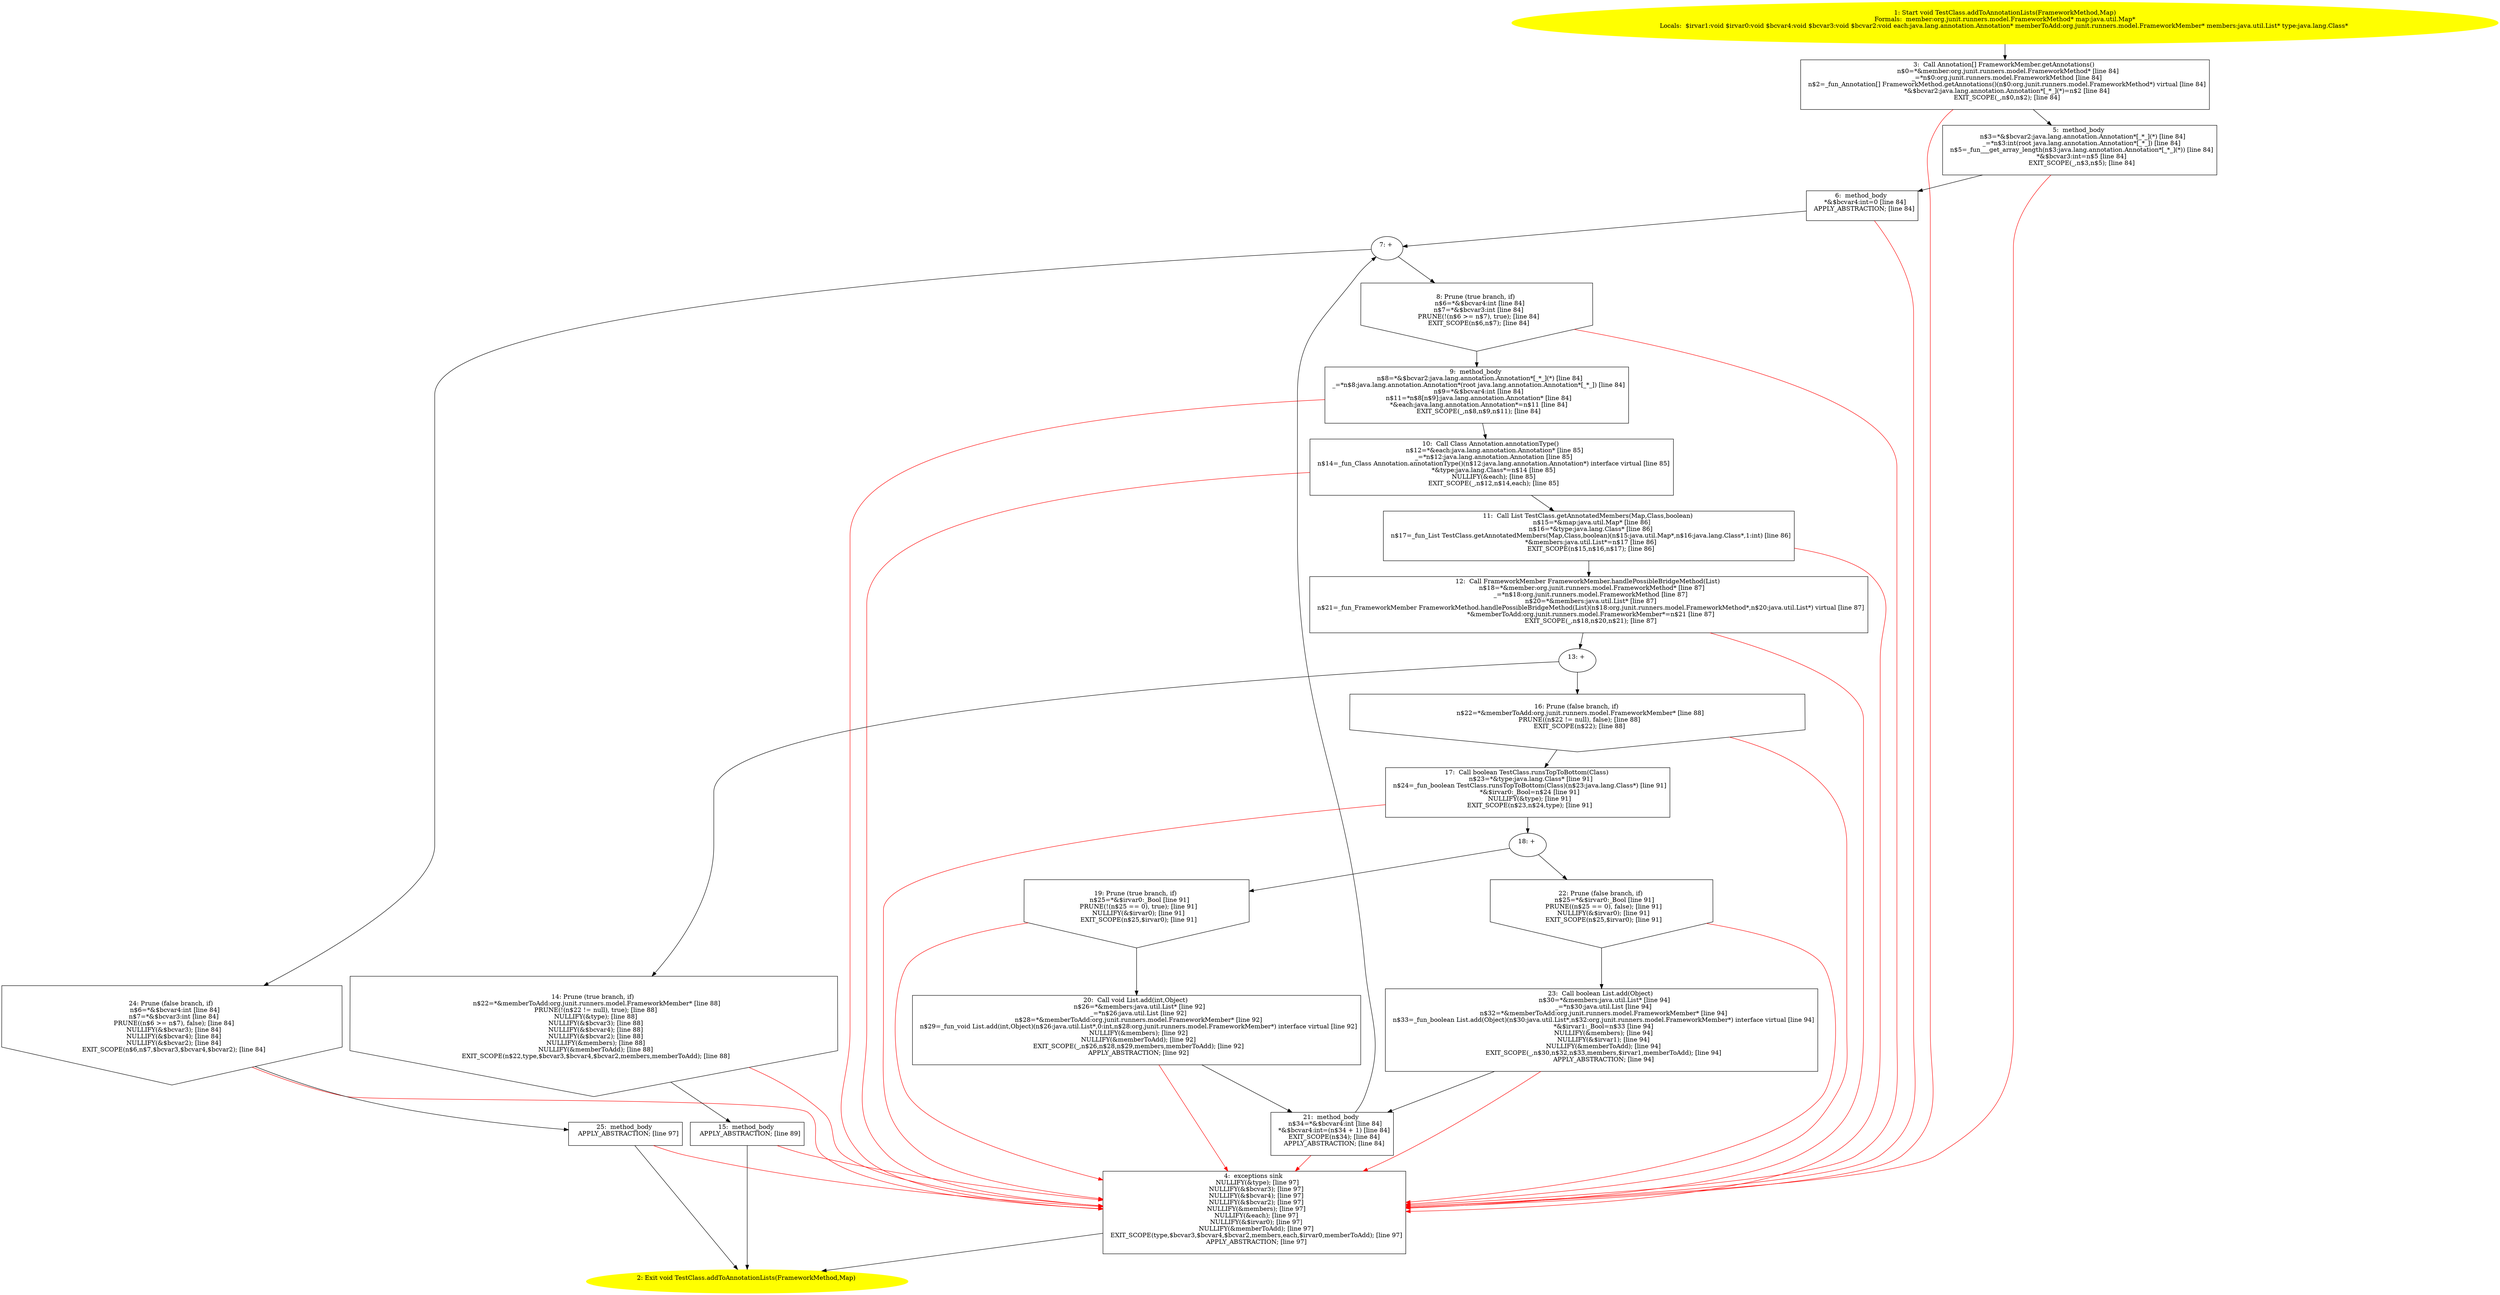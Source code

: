/* @generated */
digraph cfg {
"org.junit.runners.model.TestClass.addToAnnotationLists(org.junit.runners.model.FrameworkMethod,java..eba59d127424278a19bb66f8b687f237_1" [label="1: Start void TestClass.addToAnnotationLists(FrameworkMethod,Map)\nFormals:  member:org.junit.runners.model.FrameworkMethod* map:java.util.Map*\nLocals:  $irvar1:void $irvar0:void $bcvar4:void $bcvar3:void $bcvar2:void each:java.lang.annotation.Annotation* memberToAdd:org.junit.runners.model.FrameworkMember* members:java.util.List* type:java.lang.Class* \n  " color=yellow style=filled]
	

	 "org.junit.runners.model.TestClass.addToAnnotationLists(org.junit.runners.model.FrameworkMethod,java..eba59d127424278a19bb66f8b687f237_1" -> "org.junit.runners.model.TestClass.addToAnnotationLists(org.junit.runners.model.FrameworkMethod,java..eba59d127424278a19bb66f8b687f237_3" ;
"org.junit.runners.model.TestClass.addToAnnotationLists(org.junit.runners.model.FrameworkMethod,java..eba59d127424278a19bb66f8b687f237_2" [label="2: Exit void TestClass.addToAnnotationLists(FrameworkMethod,Map) \n  " color=yellow style=filled]
	

"org.junit.runners.model.TestClass.addToAnnotationLists(org.junit.runners.model.FrameworkMethod,java..eba59d127424278a19bb66f8b687f237_3" [label="3:  Call Annotation[] FrameworkMember.getAnnotations() \n   n$0=*&member:org.junit.runners.model.FrameworkMethod* [line 84]\n  _=*n$0:org.junit.runners.model.FrameworkMethod [line 84]\n  n$2=_fun_Annotation[] FrameworkMethod.getAnnotations()(n$0:org.junit.runners.model.FrameworkMethod*) virtual [line 84]\n  *&$bcvar2:java.lang.annotation.Annotation*[_*_](*)=n$2 [line 84]\n  EXIT_SCOPE(_,n$0,n$2); [line 84]\n " shape="box"]
	

	 "org.junit.runners.model.TestClass.addToAnnotationLists(org.junit.runners.model.FrameworkMethod,java..eba59d127424278a19bb66f8b687f237_3" -> "org.junit.runners.model.TestClass.addToAnnotationLists(org.junit.runners.model.FrameworkMethod,java..eba59d127424278a19bb66f8b687f237_5" ;
	 "org.junit.runners.model.TestClass.addToAnnotationLists(org.junit.runners.model.FrameworkMethod,java..eba59d127424278a19bb66f8b687f237_3" -> "org.junit.runners.model.TestClass.addToAnnotationLists(org.junit.runners.model.FrameworkMethod,java..eba59d127424278a19bb66f8b687f237_4" [color="red" ];
"org.junit.runners.model.TestClass.addToAnnotationLists(org.junit.runners.model.FrameworkMethod,java..eba59d127424278a19bb66f8b687f237_4" [label="4:  exceptions sink \n   NULLIFY(&type); [line 97]\n  NULLIFY(&$bcvar3); [line 97]\n  NULLIFY(&$bcvar4); [line 97]\n  NULLIFY(&$bcvar2); [line 97]\n  NULLIFY(&members); [line 97]\n  NULLIFY(&each); [line 97]\n  NULLIFY(&$irvar0); [line 97]\n  NULLIFY(&memberToAdd); [line 97]\n  EXIT_SCOPE(type,$bcvar3,$bcvar4,$bcvar2,members,each,$irvar0,memberToAdd); [line 97]\n  APPLY_ABSTRACTION; [line 97]\n " shape="box"]
	

	 "org.junit.runners.model.TestClass.addToAnnotationLists(org.junit.runners.model.FrameworkMethod,java..eba59d127424278a19bb66f8b687f237_4" -> "org.junit.runners.model.TestClass.addToAnnotationLists(org.junit.runners.model.FrameworkMethod,java..eba59d127424278a19bb66f8b687f237_2" ;
"org.junit.runners.model.TestClass.addToAnnotationLists(org.junit.runners.model.FrameworkMethod,java..eba59d127424278a19bb66f8b687f237_5" [label="5:  method_body \n   n$3=*&$bcvar2:java.lang.annotation.Annotation*[_*_](*) [line 84]\n  _=*n$3:int(root java.lang.annotation.Annotation*[_*_]) [line 84]\n  n$5=_fun___get_array_length(n$3:java.lang.annotation.Annotation*[_*_](*)) [line 84]\n  *&$bcvar3:int=n$5 [line 84]\n  EXIT_SCOPE(_,n$3,n$5); [line 84]\n " shape="box"]
	

	 "org.junit.runners.model.TestClass.addToAnnotationLists(org.junit.runners.model.FrameworkMethod,java..eba59d127424278a19bb66f8b687f237_5" -> "org.junit.runners.model.TestClass.addToAnnotationLists(org.junit.runners.model.FrameworkMethod,java..eba59d127424278a19bb66f8b687f237_6" ;
	 "org.junit.runners.model.TestClass.addToAnnotationLists(org.junit.runners.model.FrameworkMethod,java..eba59d127424278a19bb66f8b687f237_5" -> "org.junit.runners.model.TestClass.addToAnnotationLists(org.junit.runners.model.FrameworkMethod,java..eba59d127424278a19bb66f8b687f237_4" [color="red" ];
"org.junit.runners.model.TestClass.addToAnnotationLists(org.junit.runners.model.FrameworkMethod,java..eba59d127424278a19bb66f8b687f237_6" [label="6:  method_body \n   *&$bcvar4:int=0 [line 84]\n  APPLY_ABSTRACTION; [line 84]\n " shape="box"]
	

	 "org.junit.runners.model.TestClass.addToAnnotationLists(org.junit.runners.model.FrameworkMethod,java..eba59d127424278a19bb66f8b687f237_6" -> "org.junit.runners.model.TestClass.addToAnnotationLists(org.junit.runners.model.FrameworkMethod,java..eba59d127424278a19bb66f8b687f237_7" ;
	 "org.junit.runners.model.TestClass.addToAnnotationLists(org.junit.runners.model.FrameworkMethod,java..eba59d127424278a19bb66f8b687f237_6" -> "org.junit.runners.model.TestClass.addToAnnotationLists(org.junit.runners.model.FrameworkMethod,java..eba59d127424278a19bb66f8b687f237_4" [color="red" ];
"org.junit.runners.model.TestClass.addToAnnotationLists(org.junit.runners.model.FrameworkMethod,java..eba59d127424278a19bb66f8b687f237_7" [label="7: + \n  " ]
	

	 "org.junit.runners.model.TestClass.addToAnnotationLists(org.junit.runners.model.FrameworkMethod,java..eba59d127424278a19bb66f8b687f237_7" -> "org.junit.runners.model.TestClass.addToAnnotationLists(org.junit.runners.model.FrameworkMethod,java..eba59d127424278a19bb66f8b687f237_8" ;
	 "org.junit.runners.model.TestClass.addToAnnotationLists(org.junit.runners.model.FrameworkMethod,java..eba59d127424278a19bb66f8b687f237_7" -> "org.junit.runners.model.TestClass.addToAnnotationLists(org.junit.runners.model.FrameworkMethod,java..eba59d127424278a19bb66f8b687f237_24" ;
"org.junit.runners.model.TestClass.addToAnnotationLists(org.junit.runners.model.FrameworkMethod,java..eba59d127424278a19bb66f8b687f237_8" [label="8: Prune (true branch, if) \n   n$6=*&$bcvar4:int [line 84]\n  n$7=*&$bcvar3:int [line 84]\n  PRUNE(!(n$6 >= n$7), true); [line 84]\n  EXIT_SCOPE(n$6,n$7); [line 84]\n " shape="invhouse"]
	

	 "org.junit.runners.model.TestClass.addToAnnotationLists(org.junit.runners.model.FrameworkMethod,java..eba59d127424278a19bb66f8b687f237_8" -> "org.junit.runners.model.TestClass.addToAnnotationLists(org.junit.runners.model.FrameworkMethod,java..eba59d127424278a19bb66f8b687f237_9" ;
	 "org.junit.runners.model.TestClass.addToAnnotationLists(org.junit.runners.model.FrameworkMethod,java..eba59d127424278a19bb66f8b687f237_8" -> "org.junit.runners.model.TestClass.addToAnnotationLists(org.junit.runners.model.FrameworkMethod,java..eba59d127424278a19bb66f8b687f237_4" [color="red" ];
"org.junit.runners.model.TestClass.addToAnnotationLists(org.junit.runners.model.FrameworkMethod,java..eba59d127424278a19bb66f8b687f237_9" [label="9:  method_body \n   n$8=*&$bcvar2:java.lang.annotation.Annotation*[_*_](*) [line 84]\n  _=*n$8:java.lang.annotation.Annotation*(root java.lang.annotation.Annotation*[_*_]) [line 84]\n  n$9=*&$bcvar4:int [line 84]\n  n$11=*n$8[n$9]:java.lang.annotation.Annotation* [line 84]\n  *&each:java.lang.annotation.Annotation*=n$11 [line 84]\n  EXIT_SCOPE(_,n$8,n$9,n$11); [line 84]\n " shape="box"]
	

	 "org.junit.runners.model.TestClass.addToAnnotationLists(org.junit.runners.model.FrameworkMethod,java..eba59d127424278a19bb66f8b687f237_9" -> "org.junit.runners.model.TestClass.addToAnnotationLists(org.junit.runners.model.FrameworkMethod,java..eba59d127424278a19bb66f8b687f237_10" ;
	 "org.junit.runners.model.TestClass.addToAnnotationLists(org.junit.runners.model.FrameworkMethod,java..eba59d127424278a19bb66f8b687f237_9" -> "org.junit.runners.model.TestClass.addToAnnotationLists(org.junit.runners.model.FrameworkMethod,java..eba59d127424278a19bb66f8b687f237_4" [color="red" ];
"org.junit.runners.model.TestClass.addToAnnotationLists(org.junit.runners.model.FrameworkMethod,java..eba59d127424278a19bb66f8b687f237_10" [label="10:  Call Class Annotation.annotationType() \n   n$12=*&each:java.lang.annotation.Annotation* [line 85]\n  _=*n$12:java.lang.annotation.Annotation [line 85]\n  n$14=_fun_Class Annotation.annotationType()(n$12:java.lang.annotation.Annotation*) interface virtual [line 85]\n  *&type:java.lang.Class*=n$14 [line 85]\n  NULLIFY(&each); [line 85]\n  EXIT_SCOPE(_,n$12,n$14,each); [line 85]\n " shape="box"]
	

	 "org.junit.runners.model.TestClass.addToAnnotationLists(org.junit.runners.model.FrameworkMethod,java..eba59d127424278a19bb66f8b687f237_10" -> "org.junit.runners.model.TestClass.addToAnnotationLists(org.junit.runners.model.FrameworkMethod,java..eba59d127424278a19bb66f8b687f237_11" ;
	 "org.junit.runners.model.TestClass.addToAnnotationLists(org.junit.runners.model.FrameworkMethod,java..eba59d127424278a19bb66f8b687f237_10" -> "org.junit.runners.model.TestClass.addToAnnotationLists(org.junit.runners.model.FrameworkMethod,java..eba59d127424278a19bb66f8b687f237_4" [color="red" ];
"org.junit.runners.model.TestClass.addToAnnotationLists(org.junit.runners.model.FrameworkMethod,java..eba59d127424278a19bb66f8b687f237_11" [label="11:  Call List TestClass.getAnnotatedMembers(Map,Class,boolean) \n   n$15=*&map:java.util.Map* [line 86]\n  n$16=*&type:java.lang.Class* [line 86]\n  n$17=_fun_List TestClass.getAnnotatedMembers(Map,Class,boolean)(n$15:java.util.Map*,n$16:java.lang.Class*,1:int) [line 86]\n  *&members:java.util.List*=n$17 [line 86]\n  EXIT_SCOPE(n$15,n$16,n$17); [line 86]\n " shape="box"]
	

	 "org.junit.runners.model.TestClass.addToAnnotationLists(org.junit.runners.model.FrameworkMethod,java..eba59d127424278a19bb66f8b687f237_11" -> "org.junit.runners.model.TestClass.addToAnnotationLists(org.junit.runners.model.FrameworkMethod,java..eba59d127424278a19bb66f8b687f237_12" ;
	 "org.junit.runners.model.TestClass.addToAnnotationLists(org.junit.runners.model.FrameworkMethod,java..eba59d127424278a19bb66f8b687f237_11" -> "org.junit.runners.model.TestClass.addToAnnotationLists(org.junit.runners.model.FrameworkMethod,java..eba59d127424278a19bb66f8b687f237_4" [color="red" ];
"org.junit.runners.model.TestClass.addToAnnotationLists(org.junit.runners.model.FrameworkMethod,java..eba59d127424278a19bb66f8b687f237_12" [label="12:  Call FrameworkMember FrameworkMember.handlePossibleBridgeMethod(List) \n   n$18=*&member:org.junit.runners.model.FrameworkMethod* [line 87]\n  _=*n$18:org.junit.runners.model.FrameworkMethod [line 87]\n  n$20=*&members:java.util.List* [line 87]\n  n$21=_fun_FrameworkMember FrameworkMethod.handlePossibleBridgeMethod(List)(n$18:org.junit.runners.model.FrameworkMethod*,n$20:java.util.List*) virtual [line 87]\n  *&memberToAdd:org.junit.runners.model.FrameworkMember*=n$21 [line 87]\n  EXIT_SCOPE(_,n$18,n$20,n$21); [line 87]\n " shape="box"]
	

	 "org.junit.runners.model.TestClass.addToAnnotationLists(org.junit.runners.model.FrameworkMethod,java..eba59d127424278a19bb66f8b687f237_12" -> "org.junit.runners.model.TestClass.addToAnnotationLists(org.junit.runners.model.FrameworkMethod,java..eba59d127424278a19bb66f8b687f237_13" ;
	 "org.junit.runners.model.TestClass.addToAnnotationLists(org.junit.runners.model.FrameworkMethod,java..eba59d127424278a19bb66f8b687f237_12" -> "org.junit.runners.model.TestClass.addToAnnotationLists(org.junit.runners.model.FrameworkMethod,java..eba59d127424278a19bb66f8b687f237_4" [color="red" ];
"org.junit.runners.model.TestClass.addToAnnotationLists(org.junit.runners.model.FrameworkMethod,java..eba59d127424278a19bb66f8b687f237_13" [label="13: + \n  " ]
	

	 "org.junit.runners.model.TestClass.addToAnnotationLists(org.junit.runners.model.FrameworkMethod,java..eba59d127424278a19bb66f8b687f237_13" -> "org.junit.runners.model.TestClass.addToAnnotationLists(org.junit.runners.model.FrameworkMethod,java..eba59d127424278a19bb66f8b687f237_14" ;
	 "org.junit.runners.model.TestClass.addToAnnotationLists(org.junit.runners.model.FrameworkMethod,java..eba59d127424278a19bb66f8b687f237_13" -> "org.junit.runners.model.TestClass.addToAnnotationLists(org.junit.runners.model.FrameworkMethod,java..eba59d127424278a19bb66f8b687f237_16" ;
"org.junit.runners.model.TestClass.addToAnnotationLists(org.junit.runners.model.FrameworkMethod,java..eba59d127424278a19bb66f8b687f237_14" [label="14: Prune (true branch, if) \n   n$22=*&memberToAdd:org.junit.runners.model.FrameworkMember* [line 88]\n  PRUNE(!(n$22 != null), true); [line 88]\n  NULLIFY(&type); [line 88]\n  NULLIFY(&$bcvar3); [line 88]\n  NULLIFY(&$bcvar4); [line 88]\n  NULLIFY(&$bcvar2); [line 88]\n  NULLIFY(&members); [line 88]\n  NULLIFY(&memberToAdd); [line 88]\n  EXIT_SCOPE(n$22,type,$bcvar3,$bcvar4,$bcvar2,members,memberToAdd); [line 88]\n " shape="invhouse"]
	

	 "org.junit.runners.model.TestClass.addToAnnotationLists(org.junit.runners.model.FrameworkMethod,java..eba59d127424278a19bb66f8b687f237_14" -> "org.junit.runners.model.TestClass.addToAnnotationLists(org.junit.runners.model.FrameworkMethod,java..eba59d127424278a19bb66f8b687f237_15" ;
	 "org.junit.runners.model.TestClass.addToAnnotationLists(org.junit.runners.model.FrameworkMethod,java..eba59d127424278a19bb66f8b687f237_14" -> "org.junit.runners.model.TestClass.addToAnnotationLists(org.junit.runners.model.FrameworkMethod,java..eba59d127424278a19bb66f8b687f237_4" [color="red" ];
"org.junit.runners.model.TestClass.addToAnnotationLists(org.junit.runners.model.FrameworkMethod,java..eba59d127424278a19bb66f8b687f237_15" [label="15:  method_body \n   APPLY_ABSTRACTION; [line 89]\n " shape="box"]
	

	 "org.junit.runners.model.TestClass.addToAnnotationLists(org.junit.runners.model.FrameworkMethod,java..eba59d127424278a19bb66f8b687f237_15" -> "org.junit.runners.model.TestClass.addToAnnotationLists(org.junit.runners.model.FrameworkMethod,java..eba59d127424278a19bb66f8b687f237_2" ;
	 "org.junit.runners.model.TestClass.addToAnnotationLists(org.junit.runners.model.FrameworkMethod,java..eba59d127424278a19bb66f8b687f237_15" -> "org.junit.runners.model.TestClass.addToAnnotationLists(org.junit.runners.model.FrameworkMethod,java..eba59d127424278a19bb66f8b687f237_4" [color="red" ];
"org.junit.runners.model.TestClass.addToAnnotationLists(org.junit.runners.model.FrameworkMethod,java..eba59d127424278a19bb66f8b687f237_16" [label="16: Prune (false branch, if) \n   n$22=*&memberToAdd:org.junit.runners.model.FrameworkMember* [line 88]\n  PRUNE((n$22 != null), false); [line 88]\n  EXIT_SCOPE(n$22); [line 88]\n " shape="invhouse"]
	

	 "org.junit.runners.model.TestClass.addToAnnotationLists(org.junit.runners.model.FrameworkMethod,java..eba59d127424278a19bb66f8b687f237_16" -> "org.junit.runners.model.TestClass.addToAnnotationLists(org.junit.runners.model.FrameworkMethod,java..eba59d127424278a19bb66f8b687f237_17" ;
	 "org.junit.runners.model.TestClass.addToAnnotationLists(org.junit.runners.model.FrameworkMethod,java..eba59d127424278a19bb66f8b687f237_16" -> "org.junit.runners.model.TestClass.addToAnnotationLists(org.junit.runners.model.FrameworkMethod,java..eba59d127424278a19bb66f8b687f237_4" [color="red" ];
"org.junit.runners.model.TestClass.addToAnnotationLists(org.junit.runners.model.FrameworkMethod,java..eba59d127424278a19bb66f8b687f237_17" [label="17:  Call boolean TestClass.runsTopToBottom(Class) \n   n$23=*&type:java.lang.Class* [line 91]\n  n$24=_fun_boolean TestClass.runsTopToBottom(Class)(n$23:java.lang.Class*) [line 91]\n  *&$irvar0:_Bool=n$24 [line 91]\n  NULLIFY(&type); [line 91]\n  EXIT_SCOPE(n$23,n$24,type); [line 91]\n " shape="box"]
	

	 "org.junit.runners.model.TestClass.addToAnnotationLists(org.junit.runners.model.FrameworkMethod,java..eba59d127424278a19bb66f8b687f237_17" -> "org.junit.runners.model.TestClass.addToAnnotationLists(org.junit.runners.model.FrameworkMethod,java..eba59d127424278a19bb66f8b687f237_18" ;
	 "org.junit.runners.model.TestClass.addToAnnotationLists(org.junit.runners.model.FrameworkMethod,java..eba59d127424278a19bb66f8b687f237_17" -> "org.junit.runners.model.TestClass.addToAnnotationLists(org.junit.runners.model.FrameworkMethod,java..eba59d127424278a19bb66f8b687f237_4" [color="red" ];
"org.junit.runners.model.TestClass.addToAnnotationLists(org.junit.runners.model.FrameworkMethod,java..eba59d127424278a19bb66f8b687f237_18" [label="18: + \n  " ]
	

	 "org.junit.runners.model.TestClass.addToAnnotationLists(org.junit.runners.model.FrameworkMethod,java..eba59d127424278a19bb66f8b687f237_18" -> "org.junit.runners.model.TestClass.addToAnnotationLists(org.junit.runners.model.FrameworkMethod,java..eba59d127424278a19bb66f8b687f237_19" ;
	 "org.junit.runners.model.TestClass.addToAnnotationLists(org.junit.runners.model.FrameworkMethod,java..eba59d127424278a19bb66f8b687f237_18" -> "org.junit.runners.model.TestClass.addToAnnotationLists(org.junit.runners.model.FrameworkMethod,java..eba59d127424278a19bb66f8b687f237_22" ;
"org.junit.runners.model.TestClass.addToAnnotationLists(org.junit.runners.model.FrameworkMethod,java..eba59d127424278a19bb66f8b687f237_19" [label="19: Prune (true branch, if) \n   n$25=*&$irvar0:_Bool [line 91]\n  PRUNE(!(n$25 == 0), true); [line 91]\n  NULLIFY(&$irvar0); [line 91]\n  EXIT_SCOPE(n$25,$irvar0); [line 91]\n " shape="invhouse"]
	

	 "org.junit.runners.model.TestClass.addToAnnotationLists(org.junit.runners.model.FrameworkMethod,java..eba59d127424278a19bb66f8b687f237_19" -> "org.junit.runners.model.TestClass.addToAnnotationLists(org.junit.runners.model.FrameworkMethod,java..eba59d127424278a19bb66f8b687f237_20" ;
	 "org.junit.runners.model.TestClass.addToAnnotationLists(org.junit.runners.model.FrameworkMethod,java..eba59d127424278a19bb66f8b687f237_19" -> "org.junit.runners.model.TestClass.addToAnnotationLists(org.junit.runners.model.FrameworkMethod,java..eba59d127424278a19bb66f8b687f237_4" [color="red" ];
"org.junit.runners.model.TestClass.addToAnnotationLists(org.junit.runners.model.FrameworkMethod,java..eba59d127424278a19bb66f8b687f237_20" [label="20:  Call void List.add(int,Object) \n   n$26=*&members:java.util.List* [line 92]\n  _=*n$26:java.util.List [line 92]\n  n$28=*&memberToAdd:org.junit.runners.model.FrameworkMember* [line 92]\n  n$29=_fun_void List.add(int,Object)(n$26:java.util.List*,0:int,n$28:org.junit.runners.model.FrameworkMember*) interface virtual [line 92]\n  NULLIFY(&members); [line 92]\n  NULLIFY(&memberToAdd); [line 92]\n  EXIT_SCOPE(_,n$26,n$28,n$29,members,memberToAdd); [line 92]\n  APPLY_ABSTRACTION; [line 92]\n " shape="box"]
	

	 "org.junit.runners.model.TestClass.addToAnnotationLists(org.junit.runners.model.FrameworkMethod,java..eba59d127424278a19bb66f8b687f237_20" -> "org.junit.runners.model.TestClass.addToAnnotationLists(org.junit.runners.model.FrameworkMethod,java..eba59d127424278a19bb66f8b687f237_21" ;
	 "org.junit.runners.model.TestClass.addToAnnotationLists(org.junit.runners.model.FrameworkMethod,java..eba59d127424278a19bb66f8b687f237_20" -> "org.junit.runners.model.TestClass.addToAnnotationLists(org.junit.runners.model.FrameworkMethod,java..eba59d127424278a19bb66f8b687f237_4" [color="red" ];
"org.junit.runners.model.TestClass.addToAnnotationLists(org.junit.runners.model.FrameworkMethod,java..eba59d127424278a19bb66f8b687f237_21" [label="21:  method_body \n   n$34=*&$bcvar4:int [line 84]\n  *&$bcvar4:int=(n$34 + 1) [line 84]\n  EXIT_SCOPE(n$34); [line 84]\n  APPLY_ABSTRACTION; [line 84]\n " shape="box"]
	

	 "org.junit.runners.model.TestClass.addToAnnotationLists(org.junit.runners.model.FrameworkMethod,java..eba59d127424278a19bb66f8b687f237_21" -> "org.junit.runners.model.TestClass.addToAnnotationLists(org.junit.runners.model.FrameworkMethod,java..eba59d127424278a19bb66f8b687f237_7" ;
	 "org.junit.runners.model.TestClass.addToAnnotationLists(org.junit.runners.model.FrameworkMethod,java..eba59d127424278a19bb66f8b687f237_21" -> "org.junit.runners.model.TestClass.addToAnnotationLists(org.junit.runners.model.FrameworkMethod,java..eba59d127424278a19bb66f8b687f237_4" [color="red" ];
"org.junit.runners.model.TestClass.addToAnnotationLists(org.junit.runners.model.FrameworkMethod,java..eba59d127424278a19bb66f8b687f237_22" [label="22: Prune (false branch, if) \n   n$25=*&$irvar0:_Bool [line 91]\n  PRUNE((n$25 == 0), false); [line 91]\n  NULLIFY(&$irvar0); [line 91]\n  EXIT_SCOPE(n$25,$irvar0); [line 91]\n " shape="invhouse"]
	

	 "org.junit.runners.model.TestClass.addToAnnotationLists(org.junit.runners.model.FrameworkMethod,java..eba59d127424278a19bb66f8b687f237_22" -> "org.junit.runners.model.TestClass.addToAnnotationLists(org.junit.runners.model.FrameworkMethod,java..eba59d127424278a19bb66f8b687f237_23" ;
	 "org.junit.runners.model.TestClass.addToAnnotationLists(org.junit.runners.model.FrameworkMethod,java..eba59d127424278a19bb66f8b687f237_22" -> "org.junit.runners.model.TestClass.addToAnnotationLists(org.junit.runners.model.FrameworkMethod,java..eba59d127424278a19bb66f8b687f237_4" [color="red" ];
"org.junit.runners.model.TestClass.addToAnnotationLists(org.junit.runners.model.FrameworkMethod,java..eba59d127424278a19bb66f8b687f237_23" [label="23:  Call boolean List.add(Object) \n   n$30=*&members:java.util.List* [line 94]\n  _=*n$30:java.util.List [line 94]\n  n$32=*&memberToAdd:org.junit.runners.model.FrameworkMember* [line 94]\n  n$33=_fun_boolean List.add(Object)(n$30:java.util.List*,n$32:org.junit.runners.model.FrameworkMember*) interface virtual [line 94]\n  *&$irvar1:_Bool=n$33 [line 94]\n  NULLIFY(&members); [line 94]\n  NULLIFY(&$irvar1); [line 94]\n  NULLIFY(&memberToAdd); [line 94]\n  EXIT_SCOPE(_,n$30,n$32,n$33,members,$irvar1,memberToAdd); [line 94]\n  APPLY_ABSTRACTION; [line 94]\n " shape="box"]
	

	 "org.junit.runners.model.TestClass.addToAnnotationLists(org.junit.runners.model.FrameworkMethod,java..eba59d127424278a19bb66f8b687f237_23" -> "org.junit.runners.model.TestClass.addToAnnotationLists(org.junit.runners.model.FrameworkMethod,java..eba59d127424278a19bb66f8b687f237_21" ;
	 "org.junit.runners.model.TestClass.addToAnnotationLists(org.junit.runners.model.FrameworkMethod,java..eba59d127424278a19bb66f8b687f237_23" -> "org.junit.runners.model.TestClass.addToAnnotationLists(org.junit.runners.model.FrameworkMethod,java..eba59d127424278a19bb66f8b687f237_4" [color="red" ];
"org.junit.runners.model.TestClass.addToAnnotationLists(org.junit.runners.model.FrameworkMethod,java..eba59d127424278a19bb66f8b687f237_24" [label="24: Prune (false branch, if) \n   n$6=*&$bcvar4:int [line 84]\n  n$7=*&$bcvar3:int [line 84]\n  PRUNE((n$6 >= n$7), false); [line 84]\n  NULLIFY(&$bcvar3); [line 84]\n  NULLIFY(&$bcvar4); [line 84]\n  NULLIFY(&$bcvar2); [line 84]\n  EXIT_SCOPE(n$6,n$7,$bcvar3,$bcvar4,$bcvar2); [line 84]\n " shape="invhouse"]
	

	 "org.junit.runners.model.TestClass.addToAnnotationLists(org.junit.runners.model.FrameworkMethod,java..eba59d127424278a19bb66f8b687f237_24" -> "org.junit.runners.model.TestClass.addToAnnotationLists(org.junit.runners.model.FrameworkMethod,java..eba59d127424278a19bb66f8b687f237_25" ;
	 "org.junit.runners.model.TestClass.addToAnnotationLists(org.junit.runners.model.FrameworkMethod,java..eba59d127424278a19bb66f8b687f237_24" -> "org.junit.runners.model.TestClass.addToAnnotationLists(org.junit.runners.model.FrameworkMethod,java..eba59d127424278a19bb66f8b687f237_4" [color="red" ];
"org.junit.runners.model.TestClass.addToAnnotationLists(org.junit.runners.model.FrameworkMethod,java..eba59d127424278a19bb66f8b687f237_25" [label="25:  method_body \n   APPLY_ABSTRACTION; [line 97]\n " shape="box"]
	

	 "org.junit.runners.model.TestClass.addToAnnotationLists(org.junit.runners.model.FrameworkMethod,java..eba59d127424278a19bb66f8b687f237_25" -> "org.junit.runners.model.TestClass.addToAnnotationLists(org.junit.runners.model.FrameworkMethod,java..eba59d127424278a19bb66f8b687f237_2" ;
	 "org.junit.runners.model.TestClass.addToAnnotationLists(org.junit.runners.model.FrameworkMethod,java..eba59d127424278a19bb66f8b687f237_25" -> "org.junit.runners.model.TestClass.addToAnnotationLists(org.junit.runners.model.FrameworkMethod,java..eba59d127424278a19bb66f8b687f237_4" [color="red" ];
}
